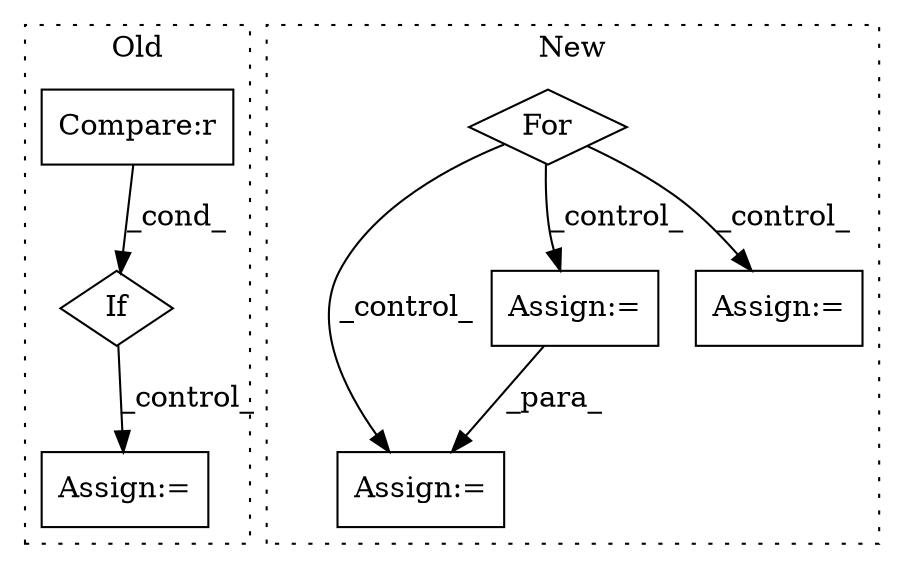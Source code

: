digraph G {
subgraph cluster0 {
1 [label="If" a="96" s="4170,4179" l="3,14" shape="diamond"];
3 [label="Assign:=" a="68" s="4194" l="3" shape="box"];
4 [label="Compare:r" a="40" s="4173" l="6" shape="box"];
label = "Old";
style="dotted";
}
subgraph cluster1 {
2 [label="For" a="107" s="5121,5149" l="4,14" shape="diamond"];
5 [label="Assign:=" a="68" s="5452" l="3" shape="box"];
6 [label="Assign:=" a="68" s="5399" l="3" shape="box"];
7 [label="Assign:=" a="68" s="5167" l="3" shape="box"];
label = "New";
style="dotted";
}
1 -> 3 [label="_control_"];
2 -> 5 [label="_control_"];
2 -> 7 [label="_control_"];
2 -> 6 [label="_control_"];
4 -> 1 [label="_cond_"];
6 -> 5 [label="_para_"];
}